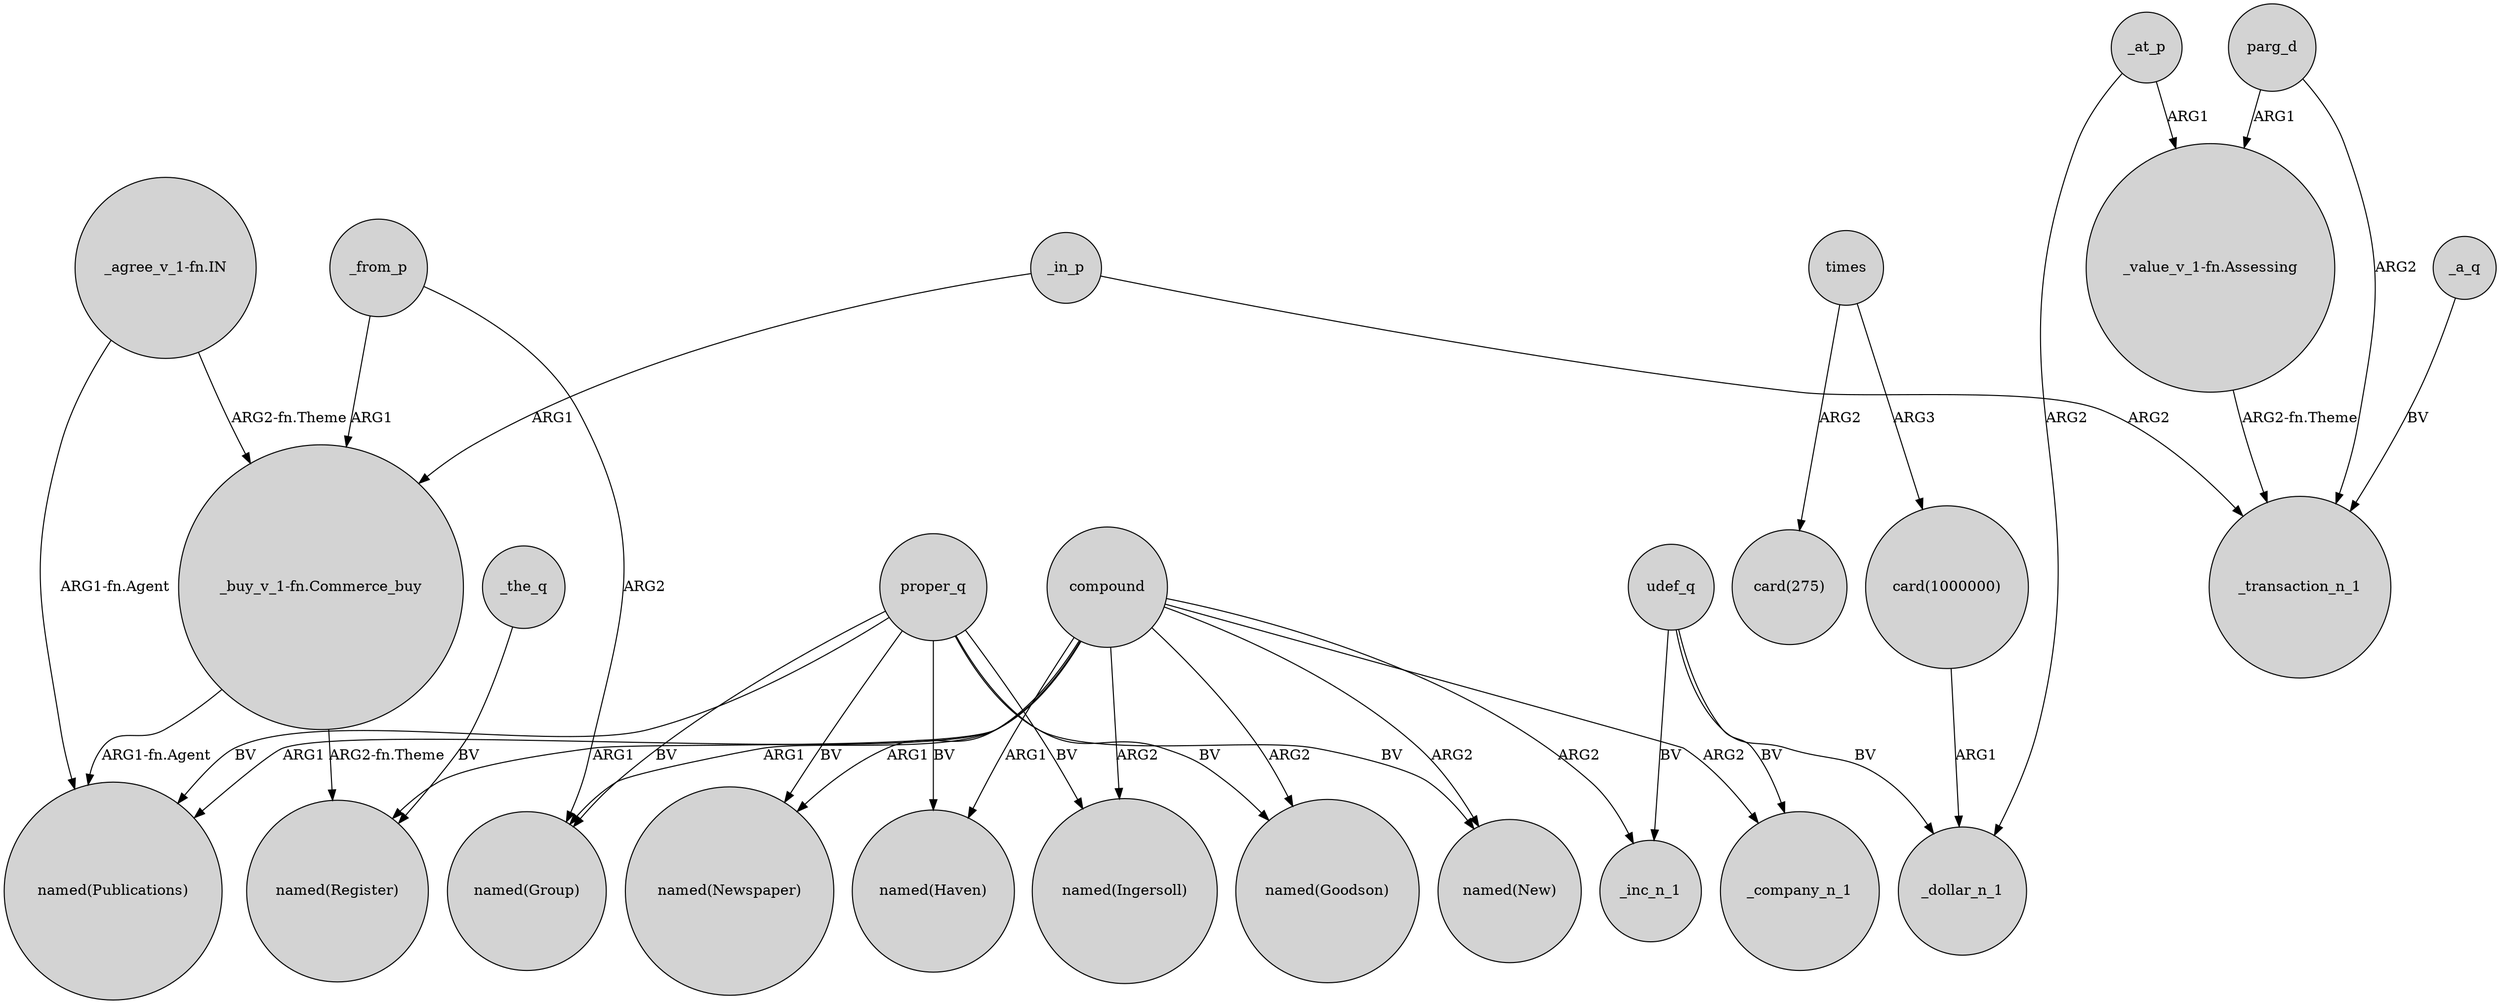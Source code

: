digraph {
	node [shape=circle style=filled]
	"_agree_v_1-fn.IN" -> "_buy_v_1-fn.Commerce_buy" [label="ARG2-fn.Theme"]
	compound -> "named(Register)" [label=ARG1]
	"card(1000000)" -> _dollar_n_1 [label=ARG1]
	proper_q -> "named(Haven)" [label=BV]
	_at_p -> _dollar_n_1 [label=ARG2]
	compound -> "named(New)" [label=ARG2]
	proper_q -> "named(Goodson)" [label=BV]
	udef_q -> _inc_n_1 [label=BV]
	compound -> "named(Haven)" [label=ARG1]
	proper_q -> "named(New)" [label=BV]
	compound -> "named(Publications)" [label=ARG1]
	compound -> _company_n_1 [label=ARG2]
	_in_p -> "_buy_v_1-fn.Commerce_buy" [label=ARG1]
	times -> "card(275)" [label=ARG2]
	compound -> "named(Ingersoll)" [label=ARG2]
	parg_d -> _transaction_n_1 [label=ARG2]
	_in_p -> _transaction_n_1 [label=ARG2]
	_at_p -> "_value_v_1-fn.Assessing" [label=ARG1]
	proper_q -> "named(Publications)" [label=BV]
	_the_q -> "named(Register)" [label=BV]
	_a_q -> _transaction_n_1 [label=BV]
	compound -> "named(Group)" [label=ARG1]
	proper_q -> "named(Ingersoll)" [label=BV]
	"_buy_v_1-fn.Commerce_buy" -> "named(Register)" [label="ARG2-fn.Theme"]
	_from_p -> "_buy_v_1-fn.Commerce_buy" [label=ARG1]
	"_buy_v_1-fn.Commerce_buy" -> "named(Publications)" [label="ARG1-fn.Agent"]
	times -> "card(1000000)" [label=ARG3]
	"_value_v_1-fn.Assessing" -> _transaction_n_1 [label="ARG2-fn.Theme"]
	proper_q -> "named(Newspaper)" [label=BV]
	compound -> "named(Goodson)" [label=ARG2]
	proper_q -> "named(Group)" [label=BV]
	parg_d -> "_value_v_1-fn.Assessing" [label=ARG1]
	"_agree_v_1-fn.IN" -> "named(Publications)" [label="ARG1-fn.Agent"]
	compound -> "named(Newspaper)" [label=ARG1]
	compound -> _inc_n_1 [label=ARG2]
	udef_q -> _company_n_1 [label=BV]
	udef_q -> _dollar_n_1 [label=BV]
	_from_p -> "named(Group)" [label=ARG2]
}
